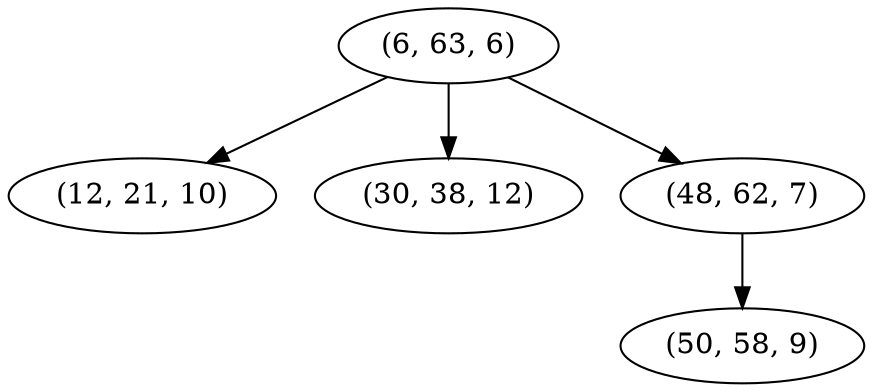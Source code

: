 digraph tree {
    "(6, 63, 6)";
    "(12, 21, 10)";
    "(30, 38, 12)";
    "(48, 62, 7)";
    "(50, 58, 9)";
    "(6, 63, 6)" -> "(12, 21, 10)";
    "(6, 63, 6)" -> "(30, 38, 12)";
    "(6, 63, 6)" -> "(48, 62, 7)";
    "(48, 62, 7)" -> "(50, 58, 9)";
}
